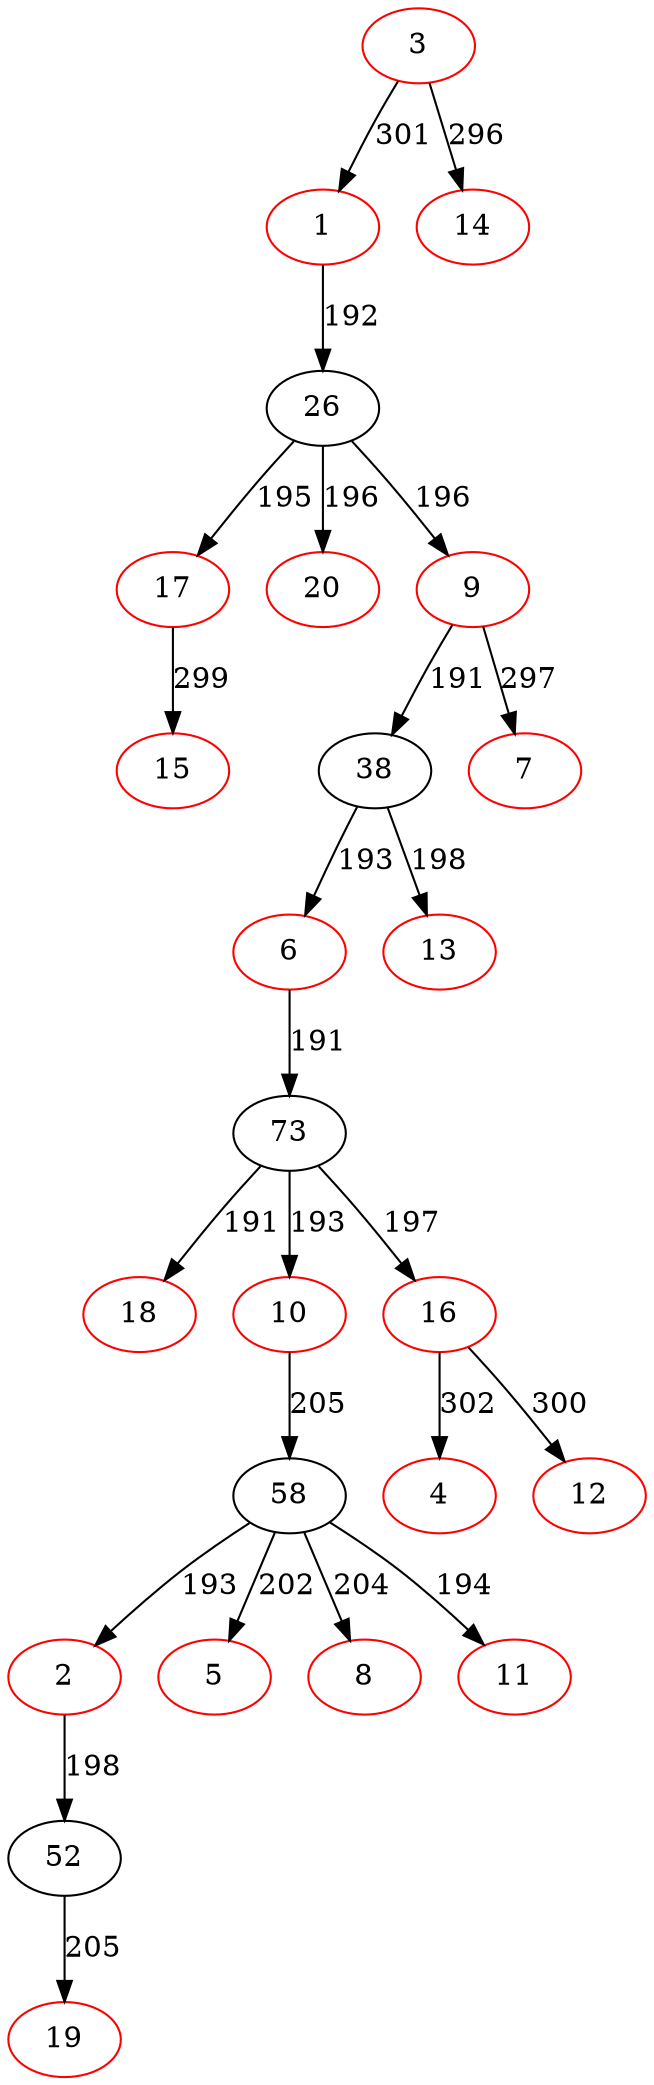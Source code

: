 digraph {
3[color=red]
1[color=red]
26[color=black]
17[color=red]
15[color=red]
17->15[label=299]
26->17[label=195]
20[color=red]
26->20[label=196]
9[color=red]
38[color=black]
6[color=red]
73[color=black]
18[color=red]
73->18[label=191]
10[color=red]
58[color=black]
2[color=red]
52[color=black]
19[color=red]
52->19[label=205]
2->52[label=198]
58->2[label=193]
5[color=red]
58->5[label=202]
8[color=red]
58->8[label=204]
11[color=red]
58->11[label=194]
10->58[label=205]
73->10[label=193]
16[color=red]
4[color=red]
16->4[label=302]
12[color=red]
16->12[label=300]
73->16[label=197]
6->73[label=191]
38->6[label=193]
13[color=red]
38->13[label=198]
9->38[label=191]
7[color=red]
9->7[label=297]
26->9[label=196]
1->26[label=192]
3->1[label=301]
14[color=red]
3->14[label=296]
}